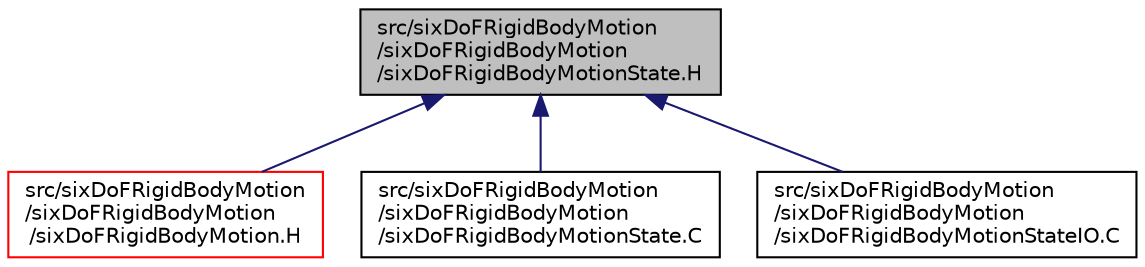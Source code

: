 digraph "src/sixDoFRigidBodyMotion/sixDoFRigidBodyMotion/sixDoFRigidBodyMotionState.H"
{
  bgcolor="transparent";
  edge [fontname="Helvetica",fontsize="10",labelfontname="Helvetica",labelfontsize="10"];
  node [fontname="Helvetica",fontsize="10",shape=record];
  Node1 [label="src/sixDoFRigidBodyMotion\l/sixDoFRigidBodyMotion\l/sixDoFRigidBodyMotionState.H",height=0.2,width=0.4,color="black", fillcolor="grey75", style="filled", fontcolor="black"];
  Node1 -> Node2 [dir="back",color="midnightblue",fontsize="10",style="solid",fontname="Helvetica"];
  Node2 [label="src/sixDoFRigidBodyMotion\l/sixDoFRigidBodyMotion\l/sixDoFRigidBodyMotion.H",height=0.2,width=0.4,color="red",URL="$a09782.html"];
  Node1 -> Node3 [dir="back",color="midnightblue",fontsize="10",style="solid",fontname="Helvetica"];
  Node3 [label="src/sixDoFRigidBodyMotion\l/sixDoFRigidBodyMotion\l/sixDoFRigidBodyMotionState.C",height=0.2,width=0.4,color="black",URL="$a09785.html"];
  Node1 -> Node4 [dir="back",color="midnightblue",fontsize="10",style="solid",fontname="Helvetica"];
  Node4 [label="src/sixDoFRigidBodyMotion\l/sixDoFRigidBodyMotion\l/sixDoFRigidBodyMotionStateIO.C",height=0.2,width=0.4,color="black",URL="$a09788.html"];
}
